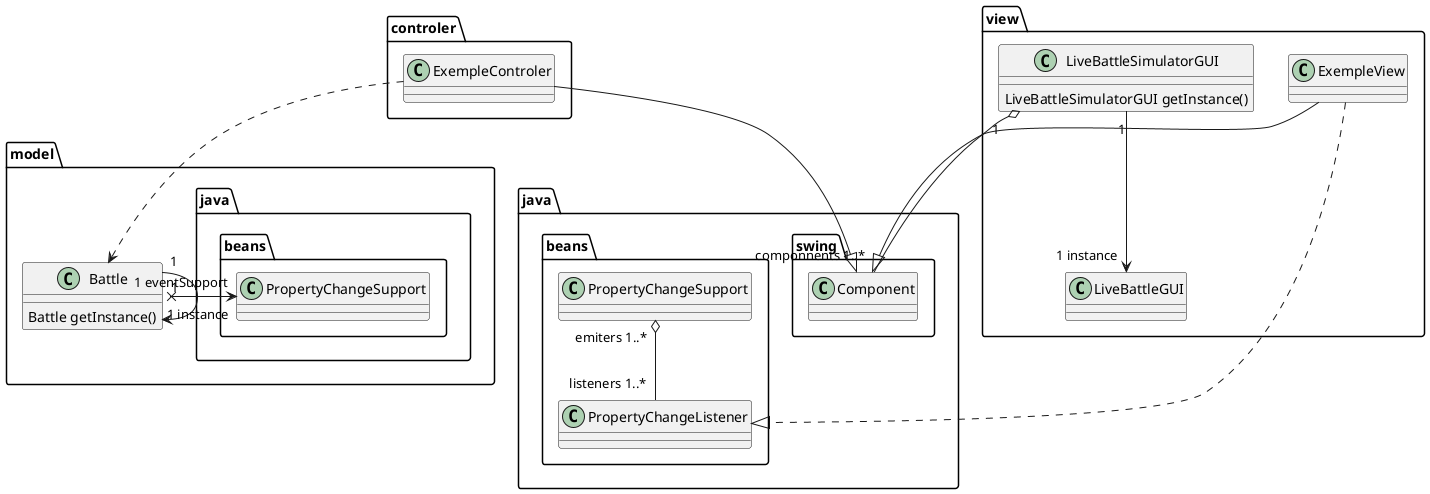 @startuml

package model{
    class Battle{
        Battle getInstance()
    }

    Battle "1" x-> "1 eventSupport" java.beans.PropertyChangeSupport
    Battle "1" --> "1 instance" Battle 
}

package view{
    class LiveBattleSimulatorGUI{
        LiveBattleSimulatorGUI getInstance()
    }

    LiveBattleSimulatorGUI "1" --> "1 instance" LiveBattleGUI 

    class ExempleView{

    }
}

package controler{
    class ExempleControler{

    }
}

LiveBattleSimulatorGUI "1" o-- "componnents 1..*" java.swing.Component
ExempleControler ..> Battle
ExempleView  --|> java.swing.Component
ExempleControler --|> java.swing.Component
ExempleView ..|>  java.beans.PropertyChangeListener

java.beans.PropertyChangeSupport "emiters 1..*" o-- "listeners 1..*" java.beans.PropertyChangeListener

@enduml